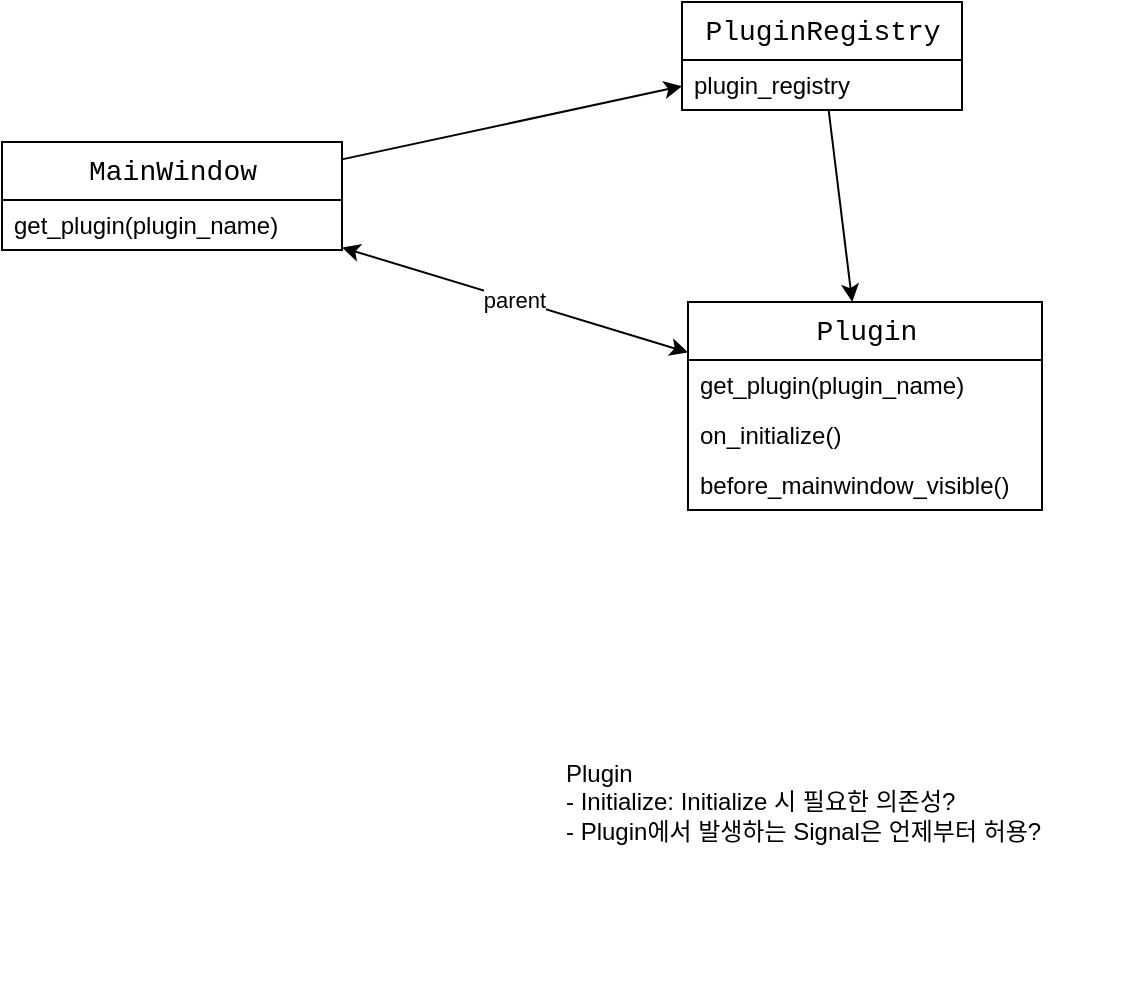 <mxfile>
    <diagram id="mwXgJlyv3PBE3cIpkZ5Q" name="페이지-1">
        <mxGraphModel dx="1174" dy="1131" grid="1" gridSize="10" guides="1" tooltips="1" connect="1" arrows="1" fold="1" page="1" pageScale="1" pageWidth="827" pageHeight="1169" math="0" shadow="0">
            <root>
                <mxCell id="0"/>
                <mxCell id="1" parent="0"/>
                <mxCell id="2" value="&lt;div style=&quot;background-color: rgb(255 , 255 , 255) ; font-family: &amp;#34;consolas&amp;#34; , &amp;#34;courier new&amp;#34; , monospace ; font-weight: normal ; font-size: 14px ; line-height: 19px&quot;&gt;MainWindow&lt;/div&gt;" style="swimlane;fontStyle=1;align=center;verticalAlign=middle;childLayout=stackLayout;horizontal=1;startSize=29;horizontalStack=0;resizeParent=1;resizeParentMax=0;resizeLast=0;collapsible=0;marginBottom=0;html=1;" parent="1" vertex="1">
                    <mxGeometry x="100" y="320" width="170" height="54" as="geometry"/>
                </mxCell>
                <mxCell id="3" value="get_plugin(plugin_name)" style="text;html=1;strokeColor=none;fillColor=none;align=left;verticalAlign=middle;spacingLeft=4;spacingRight=4;overflow=hidden;rotatable=0;points=[[0,0.5],[1,0.5]];portConstraint=eastwest;" parent="2" vertex="1">
                    <mxGeometry y="29" width="170" height="25" as="geometry"/>
                </mxCell>
                <mxCell id="5" value="&lt;div style=&quot;background-color: rgb(255 , 255 , 255) ; font-family: &amp;#34;consolas&amp;#34; , &amp;#34;courier new&amp;#34; , monospace ; font-weight: normal ; font-size: 14px ; line-height: 19px&quot;&gt;Plugin&lt;/div&gt;" style="swimlane;fontStyle=1;align=center;verticalAlign=middle;childLayout=stackLayout;horizontal=1;startSize=29;horizontalStack=0;resizeParent=1;resizeParentMax=0;resizeLast=0;collapsible=0;marginBottom=0;html=1;" parent="1" vertex="1">
                    <mxGeometry x="443" y="400" width="177" height="104" as="geometry"/>
                </mxCell>
                <mxCell id="7" value="get_plugin(plugin_name)" style="text;html=1;strokeColor=none;fillColor=none;align=left;verticalAlign=middle;spacingLeft=4;spacingRight=4;overflow=hidden;rotatable=0;points=[[0,0.5],[1,0.5]];portConstraint=eastwest;" parent="5" vertex="1">
                    <mxGeometry y="29" width="177" height="25" as="geometry"/>
                </mxCell>
                <mxCell id="22" value="on_initialize()" style="text;html=1;strokeColor=none;fillColor=none;align=left;verticalAlign=middle;spacingLeft=4;spacingRight=4;overflow=hidden;rotatable=0;points=[[0,0.5],[1,0.5]];portConstraint=eastwest;" parent="5" vertex="1">
                    <mxGeometry y="54" width="177" height="25" as="geometry"/>
                </mxCell>
                <mxCell id="23" value="before_mainwindow_visible()" style="text;html=1;strokeColor=none;fillColor=none;align=left;verticalAlign=middle;spacingLeft=4;spacingRight=4;overflow=hidden;rotatable=0;points=[[0,0.5],[1,0.5]];portConstraint=eastwest;" parent="5" vertex="1">
                    <mxGeometry y="79" width="177" height="25" as="geometry"/>
                </mxCell>
                <mxCell id="8" value="&lt;div style=&quot;background-color: rgb(255 , 255 , 255) ; font-family: &amp;#34;consolas&amp;#34; , &amp;#34;courier new&amp;#34; , monospace ; font-weight: normal ; font-size: 14px ; line-height: 19px&quot;&gt;PluginRegistry&lt;/div&gt;" style="swimlane;fontStyle=1;align=center;verticalAlign=middle;childLayout=stackLayout;horizontal=1;startSize=29;horizontalStack=0;resizeParent=1;resizeParentMax=0;resizeLast=0;collapsible=0;marginBottom=0;html=1;" parent="1" vertex="1">
                    <mxGeometry x="440" y="250" width="140" height="54" as="geometry"/>
                </mxCell>
                <mxCell id="10" value="plugin_registry" style="text;html=1;strokeColor=none;fillColor=none;align=left;verticalAlign=middle;spacingLeft=4;spacingRight=4;overflow=hidden;rotatable=0;points=[[0,0.5],[1,0.5]];portConstraint=eastwest;" parent="8" vertex="1">
                    <mxGeometry y="29" width="140" height="25" as="geometry"/>
                </mxCell>
                <mxCell id="15" style="edgeStyle=none;html=1;" parent="1" source="8" target="5" edge="1">
                    <mxGeometry relative="1" as="geometry">
                        <mxPoint x="280" y="371.5" as="sourcePoint"/>
                        <mxPoint x="450" y="311.646" as="targetPoint"/>
                    </mxGeometry>
                </mxCell>
                <mxCell id="16" value="parent" style="edgeStyle=none;html=1;startArrow=classic;startFill=1;" parent="1" source="5" target="2" edge="1">
                    <mxGeometry relative="1" as="geometry">
                        <mxPoint x="280" y="371.5" as="sourcePoint"/>
                        <mxPoint x="400" y="630" as="targetPoint"/>
                    </mxGeometry>
                </mxCell>
                <mxCell id="18" style="edgeStyle=none;html=1;" parent="1" source="2" target="8" edge="1">
                    <mxGeometry relative="1" as="geometry">
                        <mxPoint x="390" y="600" as="sourcePoint"/>
                        <mxPoint x="280" y="387.391" as="targetPoint"/>
                    </mxGeometry>
                </mxCell>
                <mxCell id="25" value="Plugin&lt;br&gt;- Initialize: Initialize 시 필요한 의존성?&lt;br&gt;- Plugin에서 발생하는 Signal은 언제부터 허용?" style="text;html=1;strokeColor=none;fillColor=none;align=left;verticalAlign=middle;whiteSpace=wrap;rounded=0;" vertex="1" parent="1">
                    <mxGeometry x="380" y="560" width="280" height="180" as="geometry"/>
                </mxCell>
            </root>
        </mxGraphModel>
    </diagram>
</mxfile>